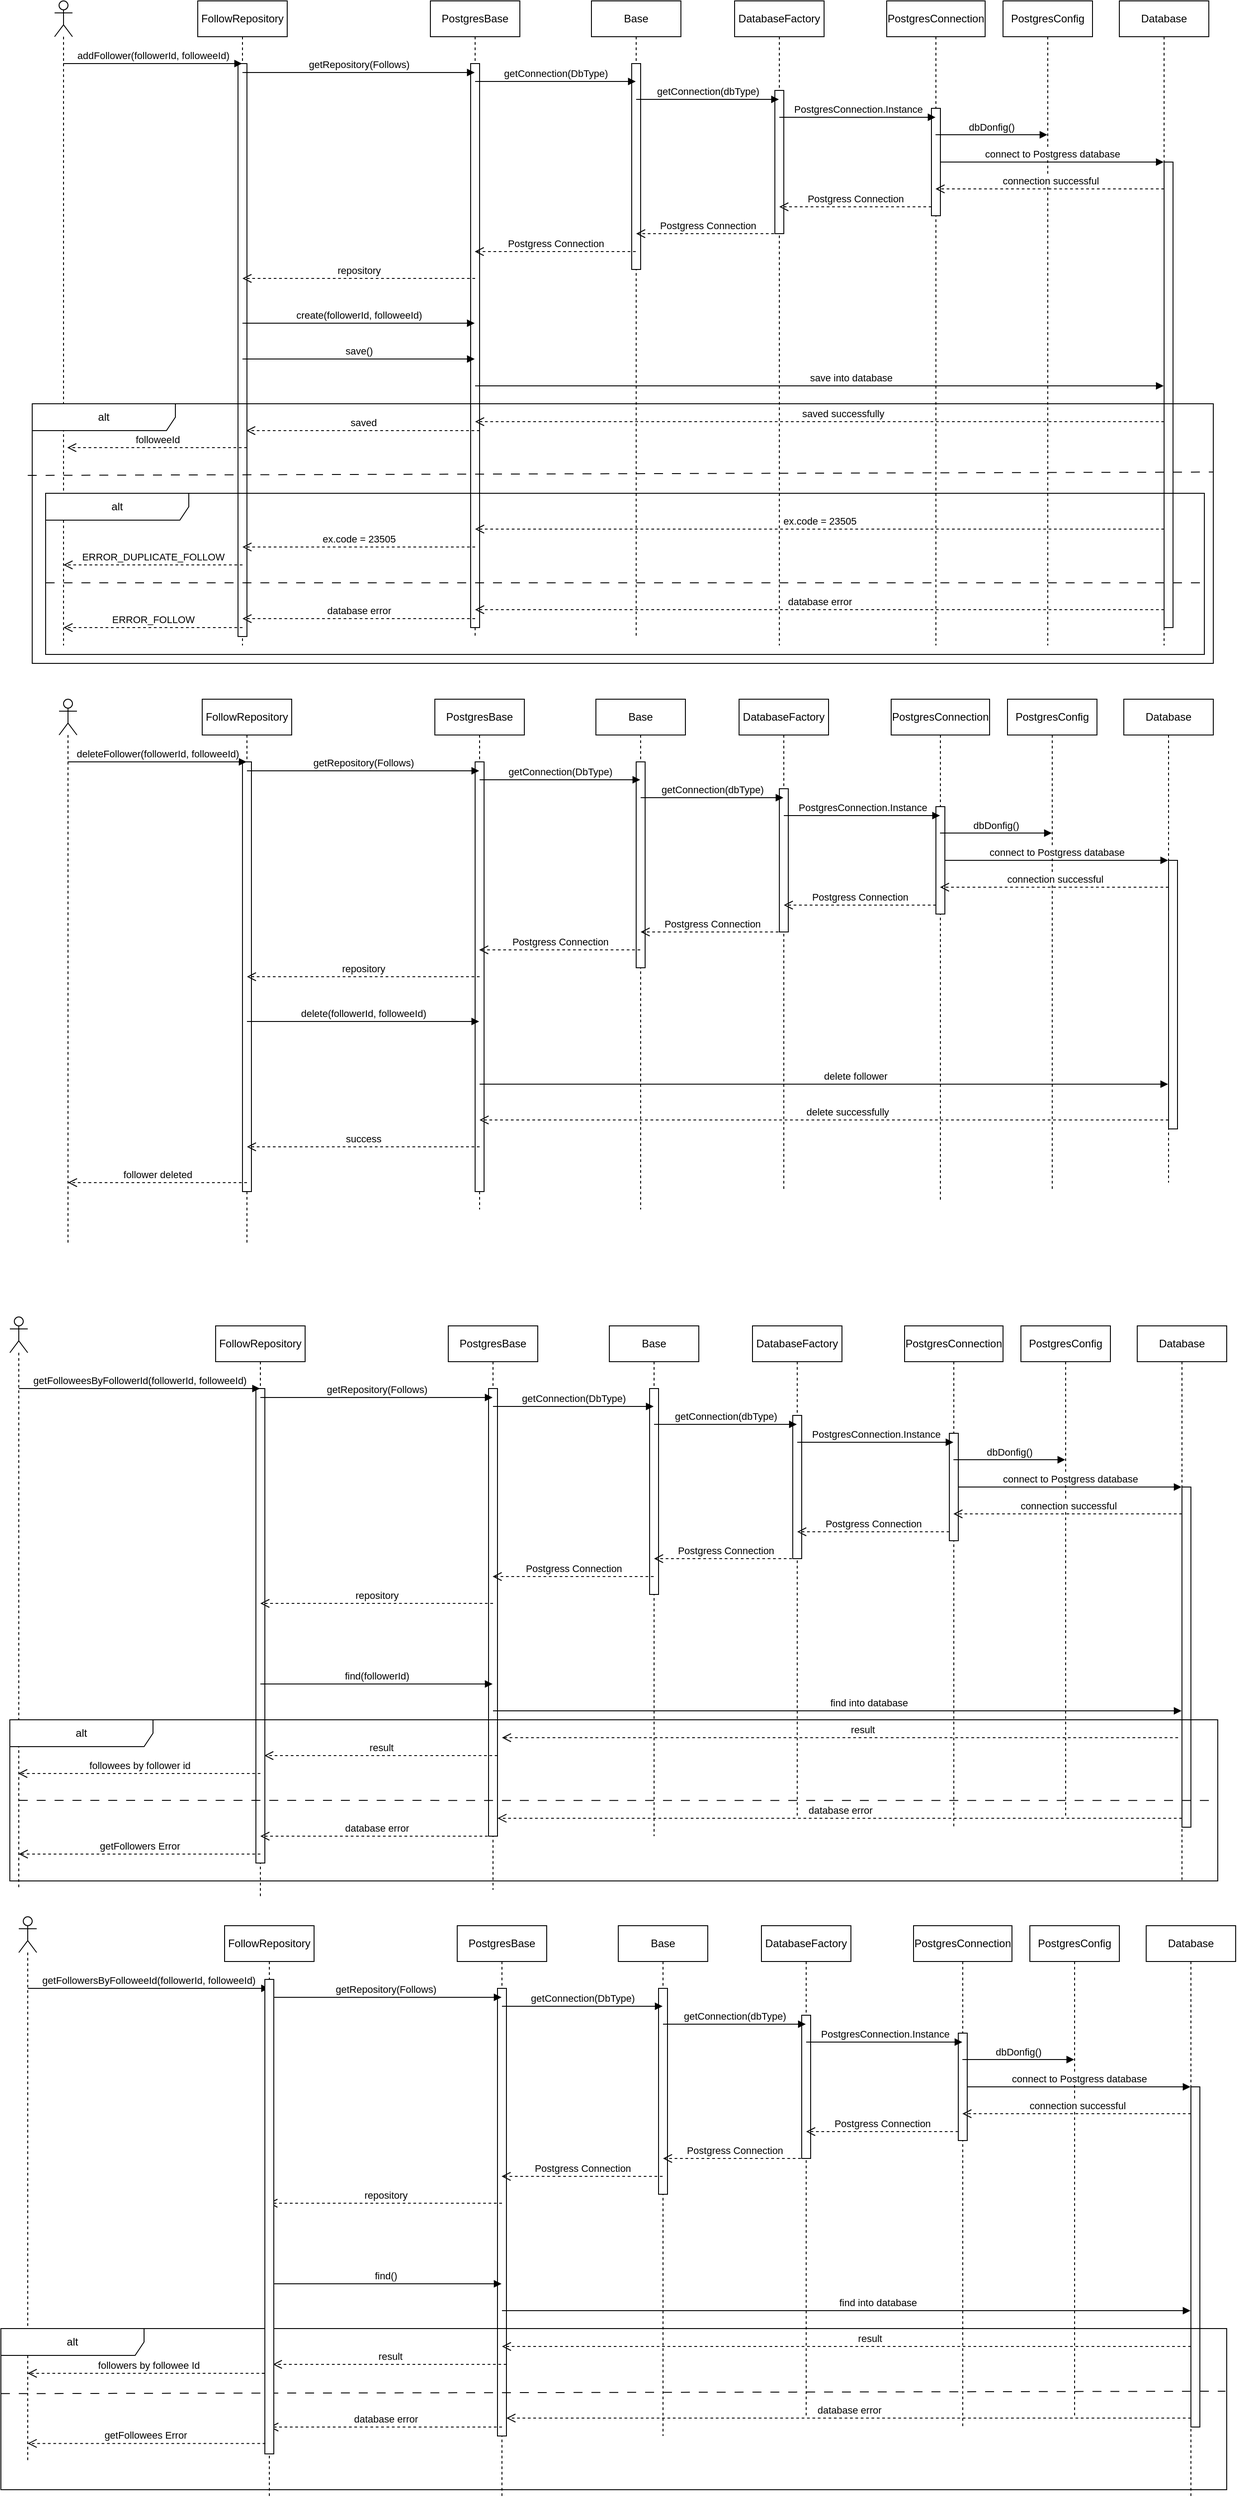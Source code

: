 <mxfile version="26.1.1">
  <diagram name="Page-1" id="2YBvvXClWsGukQMizWep">
    <mxGraphModel dx="1723" dy="708" grid="1" gridSize="10" guides="1" tooltips="1" connect="1" arrows="1" fold="1" page="1" pageScale="1" pageWidth="850" pageHeight="1100" math="0" shadow="0">
      <root>
        <mxCell id="0" />
        <mxCell id="1" parent="0" />
        <mxCell id="WATYZbPXumTt0jwoAOc6-1" value="" style="shape=umlLifeline;perimeter=lifelinePerimeter;whiteSpace=wrap;html=1;container=1;dropTarget=0;collapsible=0;recursiveResize=0;outlineConnect=0;portConstraint=eastwest;newEdgeStyle={&quot;curved&quot;:0,&quot;rounded&quot;:0};participant=umlActor;" parent="1" vertex="1">
          <mxGeometry x="60" y="50" width="20" height="720" as="geometry" />
        </mxCell>
        <mxCell id="WATYZbPXumTt0jwoAOc6-2" value="FollowRepository" style="shape=umlLifeline;perimeter=lifelinePerimeter;whiteSpace=wrap;html=1;container=1;dropTarget=0;collapsible=0;recursiveResize=0;outlineConnect=0;portConstraint=eastwest;newEdgeStyle={&quot;curved&quot;:0,&quot;rounded&quot;:0};" parent="1" vertex="1">
          <mxGeometry x="220" y="50" width="100" height="720" as="geometry" />
        </mxCell>
        <mxCell id="WATYZbPXumTt0jwoAOc6-32" value="" style="html=1;points=[[0,0,0,0,5],[0,1,0,0,-5],[1,0,0,0,5],[1,1,0,0,-5]];perimeter=orthogonalPerimeter;outlineConnect=0;targetShapes=umlLifeline;portConstraint=eastwest;newEdgeStyle={&quot;curved&quot;:0,&quot;rounded&quot;:0};" parent="WATYZbPXumTt0jwoAOc6-2" vertex="1">
          <mxGeometry x="45" y="70" width="10" height="640" as="geometry" />
        </mxCell>
        <mxCell id="WATYZbPXumTt0jwoAOc6-3" value="PostgresBase" style="shape=umlLifeline;perimeter=lifelinePerimeter;whiteSpace=wrap;html=1;container=1;dropTarget=0;collapsible=0;recursiveResize=0;outlineConnect=0;portConstraint=eastwest;newEdgeStyle={&quot;curved&quot;:0,&quot;rounded&quot;:0};" parent="1" vertex="1">
          <mxGeometry x="480" y="50" width="100" height="710" as="geometry" />
        </mxCell>
        <mxCell id="WATYZbPXumTt0jwoAOc6-33" value="" style="html=1;points=[[0,0,0,0,5],[0,1,0,0,-5],[1,0,0,0,5],[1,1,0,0,-5]];perimeter=orthogonalPerimeter;outlineConnect=0;targetShapes=umlLifeline;portConstraint=eastwest;newEdgeStyle={&quot;curved&quot;:0,&quot;rounded&quot;:0};" parent="WATYZbPXumTt0jwoAOc6-3" vertex="1">
          <mxGeometry x="45" y="70" width="10" height="630" as="geometry" />
        </mxCell>
        <mxCell id="WATYZbPXumTt0jwoAOc6-4" value="Base" style="shape=umlLifeline;perimeter=lifelinePerimeter;whiteSpace=wrap;html=1;container=1;dropTarget=0;collapsible=0;recursiveResize=0;outlineConnect=0;portConstraint=eastwest;newEdgeStyle={&quot;curved&quot;:0,&quot;rounded&quot;:0};" parent="1" vertex="1">
          <mxGeometry x="660" y="50" width="100" height="710" as="geometry" />
        </mxCell>
        <mxCell id="WATYZbPXumTt0jwoAOc6-34" value="" style="html=1;points=[[0,0,0,0,5],[0,1,0,0,-5],[1,0,0,0,5],[1,1,0,0,-5]];perimeter=orthogonalPerimeter;outlineConnect=0;targetShapes=umlLifeline;portConstraint=eastwest;newEdgeStyle={&quot;curved&quot;:0,&quot;rounded&quot;:0};" parent="WATYZbPXumTt0jwoAOc6-4" vertex="1">
          <mxGeometry x="45" y="70" width="10" height="230" as="geometry" />
        </mxCell>
        <mxCell id="WATYZbPXumTt0jwoAOc6-5" value="DatabaseFactory" style="shape=umlLifeline;perimeter=lifelinePerimeter;whiteSpace=wrap;html=1;container=1;dropTarget=0;collapsible=0;recursiveResize=0;outlineConnect=0;portConstraint=eastwest;newEdgeStyle={&quot;curved&quot;:0,&quot;rounded&quot;:0};" parent="1" vertex="1">
          <mxGeometry x="820" y="50" width="100" height="720" as="geometry" />
        </mxCell>
        <mxCell id="WATYZbPXumTt0jwoAOc6-35" value="" style="html=1;points=[[0,0,0,0,5],[0,1,0,0,-5],[1,0,0,0,5],[1,1,0,0,-5]];perimeter=orthogonalPerimeter;outlineConnect=0;targetShapes=umlLifeline;portConstraint=eastwest;newEdgeStyle={&quot;curved&quot;:0,&quot;rounded&quot;:0};" parent="WATYZbPXumTt0jwoAOc6-5" vertex="1">
          <mxGeometry x="45" y="100" width="10" height="160" as="geometry" />
        </mxCell>
        <mxCell id="WATYZbPXumTt0jwoAOc6-6" value="PostgresConfig" style="shape=umlLifeline;perimeter=lifelinePerimeter;whiteSpace=wrap;html=1;container=1;dropTarget=0;collapsible=0;recursiveResize=0;outlineConnect=0;portConstraint=eastwest;newEdgeStyle={&quot;curved&quot;:0,&quot;rounded&quot;:0};" parent="1" vertex="1">
          <mxGeometry x="1120" y="50" width="100" height="720" as="geometry" />
        </mxCell>
        <mxCell id="WATYZbPXumTt0jwoAOc6-7" value="Database" style="shape=umlLifeline;perimeter=lifelinePerimeter;whiteSpace=wrap;html=1;container=1;dropTarget=0;collapsible=0;recursiveResize=0;outlineConnect=0;portConstraint=eastwest;newEdgeStyle={&quot;curved&quot;:0,&quot;rounded&quot;:0};" parent="1" vertex="1">
          <mxGeometry x="1250" y="50" width="100" height="720" as="geometry" />
        </mxCell>
        <mxCell id="WATYZbPXumTt0jwoAOc6-39" value="" style="html=1;points=[[0,0,0,0,5],[0,1,0,0,-5],[1,0,0,0,5],[1,1,0,0,-5]];perimeter=orthogonalPerimeter;outlineConnect=0;targetShapes=umlLifeline;portConstraint=eastwest;newEdgeStyle={&quot;curved&quot;:0,&quot;rounded&quot;:0};" parent="WATYZbPXumTt0jwoAOc6-7" vertex="1">
          <mxGeometry x="50" y="180" width="10" height="520" as="geometry" />
        </mxCell>
        <mxCell id="WATYZbPXumTt0jwoAOc6-8" value="addFollower(followerId, followeeId)" style="html=1;verticalAlign=bottom;endArrow=block;curved=0;rounded=0;" parent="1" edge="1">
          <mxGeometry width="80" relative="1" as="geometry">
            <mxPoint x="69.667" y="120" as="sourcePoint" />
            <mxPoint x="269.5" y="120" as="targetPoint" />
          </mxGeometry>
        </mxCell>
        <mxCell id="WATYZbPXumTt0jwoAOc6-9" value="getRepository(Follows)" style="html=1;verticalAlign=bottom;endArrow=block;curved=0;rounded=0;" parent="1" edge="1">
          <mxGeometry width="80" relative="1" as="geometry">
            <mxPoint x="270" y="130" as="sourcePoint" />
            <mxPoint x="529.5" y="130" as="targetPoint" />
          </mxGeometry>
        </mxCell>
        <mxCell id="WATYZbPXumTt0jwoAOc6-10" value="getConnection(DbType)" style="html=1;verticalAlign=bottom;endArrow=block;curved=0;rounded=0;" parent="1" edge="1">
          <mxGeometry width="80" relative="1" as="geometry">
            <mxPoint x="530" y="140" as="sourcePoint" />
            <mxPoint x="709.5" y="140" as="targetPoint" />
          </mxGeometry>
        </mxCell>
        <mxCell id="WATYZbPXumTt0jwoAOc6-11" value="getConnection(dbType)" style="html=1;verticalAlign=bottom;endArrow=block;curved=0;rounded=0;" parent="1" edge="1">
          <mxGeometry width="80" relative="1" as="geometry">
            <mxPoint x="710" y="160" as="sourcePoint" />
            <mxPoint x="869.5" y="160" as="targetPoint" />
          </mxGeometry>
        </mxCell>
        <mxCell id="WATYZbPXumTt0jwoAOc6-12" value="PostgresConnection" style="shape=umlLifeline;perimeter=lifelinePerimeter;whiteSpace=wrap;html=1;container=1;dropTarget=0;collapsible=0;recursiveResize=0;outlineConnect=0;portConstraint=eastwest;newEdgeStyle={&quot;curved&quot;:0,&quot;rounded&quot;:0};" parent="1" vertex="1">
          <mxGeometry x="990" y="50" width="110" height="720" as="geometry" />
        </mxCell>
        <mxCell id="WATYZbPXumTt0jwoAOc6-36" value="" style="html=1;points=[[0,0,0,0,5],[0,1,0,0,-5],[1,0,0,0,5],[1,1,0,0,-5]];perimeter=orthogonalPerimeter;outlineConnect=0;targetShapes=umlLifeline;portConstraint=eastwest;newEdgeStyle={&quot;curved&quot;:0,&quot;rounded&quot;:0};" parent="WATYZbPXumTt0jwoAOc6-12" vertex="1">
          <mxGeometry x="50" y="120" width="10" height="120" as="geometry" />
        </mxCell>
        <mxCell id="WATYZbPXumTt0jwoAOc6-14" value="PostgresConnection.Instance" style="html=1;verticalAlign=bottom;endArrow=block;curved=0;rounded=0;" parent="1" target="WATYZbPXumTt0jwoAOc6-12" edge="1">
          <mxGeometry width="80" relative="1" as="geometry">
            <mxPoint x="870" y="180" as="sourcePoint" />
            <mxPoint x="950" y="180" as="targetPoint" />
          </mxGeometry>
        </mxCell>
        <mxCell id="WATYZbPXumTt0jwoAOc6-15" value="dbDonfig()" style="html=1;verticalAlign=bottom;endArrow=block;curved=0;rounded=0;" parent="1" edge="1">
          <mxGeometry width="80" relative="1" as="geometry">
            <mxPoint x="1044.591" y="199.55" as="sourcePoint" />
            <mxPoint x="1169.5" y="199.55" as="targetPoint" />
          </mxGeometry>
        </mxCell>
        <mxCell id="WATYZbPXumTt0jwoAOc6-16" value="connect to Postgress database" style="html=1;verticalAlign=bottom;endArrow=block;curved=0;rounded=0;" parent="1" target="WATYZbPXumTt0jwoAOc6-7" edge="1">
          <mxGeometry width="80" relative="1" as="geometry">
            <mxPoint x="1050" y="230" as="sourcePoint" />
            <mxPoint x="1130" y="230" as="targetPoint" />
          </mxGeometry>
        </mxCell>
        <mxCell id="WATYZbPXumTt0jwoAOc6-17" value="connection successful" style="html=1;verticalAlign=bottom;endArrow=open;dashed=1;endSize=8;curved=0;rounded=0;" parent="1" edge="1">
          <mxGeometry relative="1" as="geometry">
            <mxPoint x="1300" y="260" as="sourcePoint" />
            <mxPoint x="1044.591" y="260" as="targetPoint" />
          </mxGeometry>
        </mxCell>
        <mxCell id="WATYZbPXumTt0jwoAOc6-18" value="Postgress Connection" style="html=1;verticalAlign=bottom;endArrow=open;dashed=1;endSize=8;curved=0;rounded=0;" parent="1" target="WATYZbPXumTt0jwoAOc6-5" edge="1">
          <mxGeometry relative="1" as="geometry">
            <mxPoint x="1040" y="280" as="sourcePoint" />
            <mxPoint x="960" y="280" as="targetPoint" />
          </mxGeometry>
        </mxCell>
        <mxCell id="WATYZbPXumTt0jwoAOc6-19" value="Postgress Connection" style="html=1;verticalAlign=bottom;endArrow=open;dashed=1;endSize=8;curved=0;rounded=0;" parent="1" target="WATYZbPXumTt0jwoAOc6-4" edge="1">
          <mxGeometry relative="1" as="geometry">
            <mxPoint x="870" y="310" as="sourcePoint" />
            <mxPoint x="790" y="310" as="targetPoint" />
          </mxGeometry>
        </mxCell>
        <mxCell id="WATYZbPXumTt0jwoAOc6-21" value="Postgress Connection" style="html=1;verticalAlign=bottom;endArrow=open;dashed=1;endSize=8;curved=0;rounded=0;" parent="1" edge="1">
          <mxGeometry relative="1" as="geometry">
            <mxPoint x="709.5" y="330" as="sourcePoint" />
            <mxPoint x="529.591" y="330" as="targetPoint" />
          </mxGeometry>
        </mxCell>
        <mxCell id="WATYZbPXumTt0jwoAOc6-22" value="repository" style="html=1;verticalAlign=bottom;endArrow=open;dashed=1;endSize=8;curved=0;rounded=0;" parent="1" target="WATYZbPXumTt0jwoAOc6-2" edge="1">
          <mxGeometry relative="1" as="geometry">
            <mxPoint x="530" y="360" as="sourcePoint" />
            <mxPoint x="450" y="360" as="targetPoint" />
          </mxGeometry>
        </mxCell>
        <mxCell id="WATYZbPXumTt0jwoAOc6-25" value="create(followerId, followeeId)" style="html=1;verticalAlign=bottom;endArrow=block;curved=0;rounded=0;" parent="1" target="WATYZbPXumTt0jwoAOc6-3" edge="1">
          <mxGeometry width="80" relative="1" as="geometry">
            <mxPoint x="270" y="410" as="sourcePoint" />
            <mxPoint x="350" y="410" as="targetPoint" />
          </mxGeometry>
        </mxCell>
        <mxCell id="WATYZbPXumTt0jwoAOc6-26" value="save()" style="html=1;verticalAlign=bottom;endArrow=block;curved=0;rounded=0;" parent="1" target="WATYZbPXumTt0jwoAOc6-3" edge="1">
          <mxGeometry width="80" relative="1" as="geometry">
            <mxPoint x="270" y="450" as="sourcePoint" />
            <mxPoint x="350" y="450" as="targetPoint" />
          </mxGeometry>
        </mxCell>
        <mxCell id="WATYZbPXumTt0jwoAOc6-27" value="save into database" style="html=1;verticalAlign=bottom;endArrow=block;curved=0;rounded=0;" parent="1" target="WATYZbPXumTt0jwoAOc6-7" edge="1">
          <mxGeometry x="0.092" width="80" relative="1" as="geometry">
            <mxPoint x="530" y="480" as="sourcePoint" />
            <mxPoint x="610" y="480" as="targetPoint" />
            <mxPoint as="offset" />
          </mxGeometry>
        </mxCell>
        <mxCell id="WATYZbPXumTt0jwoAOc6-29" value="saved successfully" style="html=1;verticalAlign=bottom;endArrow=open;dashed=1;endSize=8;curved=0;rounded=0;" parent="1" target="WATYZbPXumTt0jwoAOc6-3" edge="1">
          <mxGeometry x="-0.066" relative="1" as="geometry">
            <mxPoint x="1300" y="520" as="sourcePoint" />
            <mxPoint x="1220" y="520" as="targetPoint" />
            <mxPoint as="offset" />
          </mxGeometry>
        </mxCell>
        <mxCell id="WATYZbPXumTt0jwoAOc6-72" value="" style="shape=umlLifeline;perimeter=lifelinePerimeter;whiteSpace=wrap;html=1;container=1;dropTarget=0;collapsible=0;recursiveResize=0;outlineConnect=0;portConstraint=eastwest;newEdgeStyle={&quot;curved&quot;:0,&quot;rounded&quot;:0};participant=umlActor;" parent="1" vertex="1">
          <mxGeometry x="65" y="830" width="20" height="610" as="geometry" />
        </mxCell>
        <mxCell id="WATYZbPXumTt0jwoAOc6-73" value="FollowRepository" style="shape=umlLifeline;perimeter=lifelinePerimeter;whiteSpace=wrap;html=1;container=1;dropTarget=0;collapsible=0;recursiveResize=0;outlineConnect=0;portConstraint=eastwest;newEdgeStyle={&quot;curved&quot;:0,&quot;rounded&quot;:0};" parent="1" vertex="1">
          <mxGeometry x="225" y="830" width="100" height="610" as="geometry" />
        </mxCell>
        <mxCell id="WATYZbPXumTt0jwoAOc6-74" value="" style="html=1;points=[[0,0,0,0,5],[0,1,0,0,-5],[1,0,0,0,5],[1,1,0,0,-5]];perimeter=orthogonalPerimeter;outlineConnect=0;targetShapes=umlLifeline;portConstraint=eastwest;newEdgeStyle={&quot;curved&quot;:0,&quot;rounded&quot;:0};" parent="WATYZbPXumTt0jwoAOc6-73" vertex="1">
          <mxGeometry x="45" y="70" width="10" height="480" as="geometry" />
        </mxCell>
        <mxCell id="WATYZbPXumTt0jwoAOc6-75" value="PostgresBase" style="shape=umlLifeline;perimeter=lifelinePerimeter;whiteSpace=wrap;html=1;container=1;dropTarget=0;collapsible=0;recursiveResize=0;outlineConnect=0;portConstraint=eastwest;newEdgeStyle={&quot;curved&quot;:0,&quot;rounded&quot;:0};" parent="1" vertex="1">
          <mxGeometry x="485" y="830" width="100" height="570" as="geometry" />
        </mxCell>
        <mxCell id="WATYZbPXumTt0jwoAOc6-76" value="" style="html=1;points=[[0,0,0,0,5],[0,1,0,0,-5],[1,0,0,0,5],[1,1,0,0,-5]];perimeter=orthogonalPerimeter;outlineConnect=0;targetShapes=umlLifeline;portConstraint=eastwest;newEdgeStyle={&quot;curved&quot;:0,&quot;rounded&quot;:0};" parent="WATYZbPXumTt0jwoAOc6-75" vertex="1">
          <mxGeometry x="45" y="70" width="10" height="480" as="geometry" />
        </mxCell>
        <mxCell id="WATYZbPXumTt0jwoAOc6-77" value="Base" style="shape=umlLifeline;perimeter=lifelinePerimeter;whiteSpace=wrap;html=1;container=1;dropTarget=0;collapsible=0;recursiveResize=0;outlineConnect=0;portConstraint=eastwest;newEdgeStyle={&quot;curved&quot;:0,&quot;rounded&quot;:0};" parent="1" vertex="1">
          <mxGeometry x="665" y="830" width="100" height="570" as="geometry" />
        </mxCell>
        <mxCell id="WATYZbPXumTt0jwoAOc6-78" value="" style="html=1;points=[[0,0,0,0,5],[0,1,0,0,-5],[1,0,0,0,5],[1,1,0,0,-5]];perimeter=orthogonalPerimeter;outlineConnect=0;targetShapes=umlLifeline;portConstraint=eastwest;newEdgeStyle={&quot;curved&quot;:0,&quot;rounded&quot;:0};" parent="WATYZbPXumTt0jwoAOc6-77" vertex="1">
          <mxGeometry x="45" y="70" width="10" height="230" as="geometry" />
        </mxCell>
        <mxCell id="WATYZbPXumTt0jwoAOc6-79" value="DatabaseFactory" style="shape=umlLifeline;perimeter=lifelinePerimeter;whiteSpace=wrap;html=1;container=1;dropTarget=0;collapsible=0;recursiveResize=0;outlineConnect=0;portConstraint=eastwest;newEdgeStyle={&quot;curved&quot;:0,&quot;rounded&quot;:0};" parent="1" vertex="1">
          <mxGeometry x="825" y="830" width="100" height="550" as="geometry" />
        </mxCell>
        <mxCell id="WATYZbPXumTt0jwoAOc6-80" value="" style="html=1;points=[[0,0,0,0,5],[0,1,0,0,-5],[1,0,0,0,5],[1,1,0,0,-5]];perimeter=orthogonalPerimeter;outlineConnect=0;targetShapes=umlLifeline;portConstraint=eastwest;newEdgeStyle={&quot;curved&quot;:0,&quot;rounded&quot;:0};" parent="WATYZbPXumTt0jwoAOc6-79" vertex="1">
          <mxGeometry x="45" y="100" width="10" height="160" as="geometry" />
        </mxCell>
        <mxCell id="WATYZbPXumTt0jwoAOc6-81" value="PostgresConfig" style="shape=umlLifeline;perimeter=lifelinePerimeter;whiteSpace=wrap;html=1;container=1;dropTarget=0;collapsible=0;recursiveResize=0;outlineConnect=0;portConstraint=eastwest;newEdgeStyle={&quot;curved&quot;:0,&quot;rounded&quot;:0};" parent="1" vertex="1">
          <mxGeometry x="1125" y="830" width="100" height="550" as="geometry" />
        </mxCell>
        <mxCell id="WATYZbPXumTt0jwoAOc6-82" value="Database" style="shape=umlLifeline;perimeter=lifelinePerimeter;whiteSpace=wrap;html=1;container=1;dropTarget=0;collapsible=0;recursiveResize=0;outlineConnect=0;portConstraint=eastwest;newEdgeStyle={&quot;curved&quot;:0,&quot;rounded&quot;:0};" parent="1" vertex="1">
          <mxGeometry x="1255" y="830" width="100" height="540" as="geometry" />
        </mxCell>
        <mxCell id="WATYZbPXumTt0jwoAOc6-83" value="" style="html=1;points=[[0,0,0,0,5],[0,1,0,0,-5],[1,0,0,0,5],[1,1,0,0,-5]];perimeter=orthogonalPerimeter;outlineConnect=0;targetShapes=umlLifeline;portConstraint=eastwest;newEdgeStyle={&quot;curved&quot;:0,&quot;rounded&quot;:0};" parent="WATYZbPXumTt0jwoAOc6-82" vertex="1">
          <mxGeometry x="50" y="180" width="10" height="300" as="geometry" />
        </mxCell>
        <mxCell id="WATYZbPXumTt0jwoAOc6-84" value="deleteFollower(followerId, followeeId)" style="html=1;verticalAlign=bottom;endArrow=block;curved=0;rounded=0;" parent="1" edge="1">
          <mxGeometry width="80" relative="1" as="geometry">
            <mxPoint x="74.667" y="900" as="sourcePoint" />
            <mxPoint x="274.5" y="900" as="targetPoint" />
          </mxGeometry>
        </mxCell>
        <mxCell id="WATYZbPXumTt0jwoAOc6-85" value="getRepository(Follows)" style="html=1;verticalAlign=bottom;endArrow=block;curved=0;rounded=0;" parent="1" edge="1">
          <mxGeometry width="80" relative="1" as="geometry">
            <mxPoint x="275" y="910" as="sourcePoint" />
            <mxPoint x="534.5" y="910" as="targetPoint" />
          </mxGeometry>
        </mxCell>
        <mxCell id="WATYZbPXumTt0jwoAOc6-86" value="getConnection(DbType)" style="html=1;verticalAlign=bottom;endArrow=block;curved=0;rounded=0;" parent="1" edge="1">
          <mxGeometry width="80" relative="1" as="geometry">
            <mxPoint x="535" y="920" as="sourcePoint" />
            <mxPoint x="714.5" y="920" as="targetPoint" />
          </mxGeometry>
        </mxCell>
        <mxCell id="WATYZbPXumTt0jwoAOc6-87" value="getConnection(dbType)" style="html=1;verticalAlign=bottom;endArrow=block;curved=0;rounded=0;" parent="1" edge="1">
          <mxGeometry width="80" relative="1" as="geometry">
            <mxPoint x="715" y="940" as="sourcePoint" />
            <mxPoint x="874.5" y="940" as="targetPoint" />
          </mxGeometry>
        </mxCell>
        <mxCell id="WATYZbPXumTt0jwoAOc6-88" value="PostgresConnection" style="shape=umlLifeline;perimeter=lifelinePerimeter;whiteSpace=wrap;html=1;container=1;dropTarget=0;collapsible=0;recursiveResize=0;outlineConnect=0;portConstraint=eastwest;newEdgeStyle={&quot;curved&quot;:0,&quot;rounded&quot;:0};" parent="1" vertex="1">
          <mxGeometry x="995" y="830" width="110" height="560" as="geometry" />
        </mxCell>
        <mxCell id="WATYZbPXumTt0jwoAOc6-89" value="" style="html=1;points=[[0,0,0,0,5],[0,1,0,0,-5],[1,0,0,0,5],[1,1,0,0,-5]];perimeter=orthogonalPerimeter;outlineConnect=0;targetShapes=umlLifeline;portConstraint=eastwest;newEdgeStyle={&quot;curved&quot;:0,&quot;rounded&quot;:0};" parent="WATYZbPXumTt0jwoAOc6-88" vertex="1">
          <mxGeometry x="50" y="120" width="10" height="120" as="geometry" />
        </mxCell>
        <mxCell id="WATYZbPXumTt0jwoAOc6-90" value="PostgresConnection.Instance" style="html=1;verticalAlign=bottom;endArrow=block;curved=0;rounded=0;" parent="1" target="WATYZbPXumTt0jwoAOc6-88" edge="1">
          <mxGeometry width="80" relative="1" as="geometry">
            <mxPoint x="875" y="960" as="sourcePoint" />
            <mxPoint x="955" y="960" as="targetPoint" />
          </mxGeometry>
        </mxCell>
        <mxCell id="WATYZbPXumTt0jwoAOc6-91" value="dbDonfig()" style="html=1;verticalAlign=bottom;endArrow=block;curved=0;rounded=0;" parent="1" edge="1">
          <mxGeometry width="80" relative="1" as="geometry">
            <mxPoint x="1049.591" y="979.55" as="sourcePoint" />
            <mxPoint x="1174.5" y="979.55" as="targetPoint" />
          </mxGeometry>
        </mxCell>
        <mxCell id="WATYZbPXumTt0jwoAOc6-92" value="connect to Postgress database" style="html=1;verticalAlign=bottom;endArrow=block;curved=0;rounded=0;" parent="1" target="WATYZbPXumTt0jwoAOc6-82" edge="1">
          <mxGeometry width="80" relative="1" as="geometry">
            <mxPoint x="1055" y="1010" as="sourcePoint" />
            <mxPoint x="1135" y="1010" as="targetPoint" />
          </mxGeometry>
        </mxCell>
        <mxCell id="WATYZbPXumTt0jwoAOc6-93" value="connection successful" style="html=1;verticalAlign=bottom;endArrow=open;dashed=1;endSize=8;curved=0;rounded=0;" parent="1" edge="1">
          <mxGeometry relative="1" as="geometry">
            <mxPoint x="1305" y="1040" as="sourcePoint" />
            <mxPoint x="1049.591" y="1040" as="targetPoint" />
          </mxGeometry>
        </mxCell>
        <mxCell id="WATYZbPXumTt0jwoAOc6-94" value="Postgress Connection" style="html=1;verticalAlign=bottom;endArrow=open;dashed=1;endSize=8;curved=0;rounded=0;" parent="1" target="WATYZbPXumTt0jwoAOc6-79" edge="1">
          <mxGeometry relative="1" as="geometry">
            <mxPoint x="1045" y="1060" as="sourcePoint" />
            <mxPoint x="965" y="1060" as="targetPoint" />
          </mxGeometry>
        </mxCell>
        <mxCell id="WATYZbPXumTt0jwoAOc6-95" value="Postgress Connection" style="html=1;verticalAlign=bottom;endArrow=open;dashed=1;endSize=8;curved=0;rounded=0;" parent="1" target="WATYZbPXumTt0jwoAOc6-77" edge="1">
          <mxGeometry relative="1" as="geometry">
            <mxPoint x="875" y="1090" as="sourcePoint" />
            <mxPoint x="795" y="1090" as="targetPoint" />
          </mxGeometry>
        </mxCell>
        <mxCell id="WATYZbPXumTt0jwoAOc6-96" value="Postgress Connection" style="html=1;verticalAlign=bottom;endArrow=open;dashed=1;endSize=8;curved=0;rounded=0;" parent="1" edge="1">
          <mxGeometry relative="1" as="geometry">
            <mxPoint x="714.5" y="1110" as="sourcePoint" />
            <mxPoint x="534.591" y="1110" as="targetPoint" />
          </mxGeometry>
        </mxCell>
        <mxCell id="WATYZbPXumTt0jwoAOc6-97" value="repository" style="html=1;verticalAlign=bottom;endArrow=open;dashed=1;endSize=8;curved=0;rounded=0;" parent="1" target="WATYZbPXumTt0jwoAOc6-73" edge="1">
          <mxGeometry relative="1" as="geometry">
            <mxPoint x="535" y="1140" as="sourcePoint" />
            <mxPoint x="455" y="1140" as="targetPoint" />
          </mxGeometry>
        </mxCell>
        <mxCell id="WATYZbPXumTt0jwoAOc6-98" value="delete(followerId, followeeId)" style="html=1;verticalAlign=bottom;endArrow=block;curved=0;rounded=0;" parent="1" target="WATYZbPXumTt0jwoAOc6-75" edge="1">
          <mxGeometry width="80" relative="1" as="geometry">
            <mxPoint x="275" y="1190" as="sourcePoint" />
            <mxPoint x="355" y="1190" as="targetPoint" />
          </mxGeometry>
        </mxCell>
        <mxCell id="WATYZbPXumTt0jwoAOc6-100" value="delete follower" style="html=1;verticalAlign=bottom;endArrow=block;curved=0;rounded=0;" parent="1" target="WATYZbPXumTt0jwoAOc6-82" edge="1">
          <mxGeometry x="0.092" width="80" relative="1" as="geometry">
            <mxPoint x="535" y="1260" as="sourcePoint" />
            <mxPoint x="615" y="1260" as="targetPoint" />
            <mxPoint as="offset" />
          </mxGeometry>
        </mxCell>
        <mxCell id="WATYZbPXumTt0jwoAOc6-101" value="delete successfully" style="html=1;verticalAlign=bottom;endArrow=open;dashed=1;endSize=8;curved=0;rounded=0;" parent="1" target="WATYZbPXumTt0jwoAOc6-75" edge="1">
          <mxGeometry x="-0.066" relative="1" as="geometry">
            <mxPoint x="1305" y="1300" as="sourcePoint" />
            <mxPoint x="1225" y="1300" as="targetPoint" />
            <mxPoint as="offset" />
          </mxGeometry>
        </mxCell>
        <mxCell id="WATYZbPXumTt0jwoAOc6-102" value="success" style="html=1;verticalAlign=bottom;endArrow=open;dashed=1;endSize=8;curved=0;rounded=0;" parent="1" target="WATYZbPXumTt0jwoAOc6-73" edge="1">
          <mxGeometry relative="1" as="geometry">
            <mxPoint x="535" y="1330" as="sourcePoint" />
            <mxPoint x="455" y="1330" as="targetPoint" />
          </mxGeometry>
        </mxCell>
        <mxCell id="WATYZbPXumTt0jwoAOc6-103" value="follower deleted" style="html=1;verticalAlign=bottom;endArrow=open;dashed=1;endSize=8;curved=0;rounded=0;" parent="1" target="WATYZbPXumTt0jwoAOc6-72" edge="1">
          <mxGeometry relative="1" as="geometry">
            <mxPoint x="275" y="1370" as="sourcePoint" />
            <mxPoint x="195" y="1370" as="targetPoint" />
          </mxGeometry>
        </mxCell>
        <mxCell id="WATYZbPXumTt0jwoAOc6-105" value="" style="shape=umlLifeline;perimeter=lifelinePerimeter;whiteSpace=wrap;html=1;container=1;dropTarget=0;collapsible=0;recursiveResize=0;outlineConnect=0;portConstraint=eastwest;newEdgeStyle={&quot;curved&quot;:0,&quot;rounded&quot;:0};participant=umlActor;" parent="1" vertex="1">
          <mxGeometry x="10" y="1520" width="20" height="640" as="geometry" />
        </mxCell>
        <mxCell id="WATYZbPXumTt0jwoAOc6-106" value="FollowRepository" style="shape=umlLifeline;perimeter=lifelinePerimeter;whiteSpace=wrap;html=1;container=1;dropTarget=0;collapsible=0;recursiveResize=0;outlineConnect=0;portConstraint=eastwest;newEdgeStyle={&quot;curved&quot;:0,&quot;rounded&quot;:0};" parent="1" vertex="1">
          <mxGeometry x="240" y="1530" width="100" height="640" as="geometry" />
        </mxCell>
        <mxCell id="WATYZbPXumTt0jwoAOc6-107" value="" style="html=1;points=[[0,0,0,0,5],[0,1,0,0,-5],[1,0,0,0,5],[1,1,0,0,-5]];perimeter=orthogonalPerimeter;outlineConnect=0;targetShapes=umlLifeline;portConstraint=eastwest;newEdgeStyle={&quot;curved&quot;:0,&quot;rounded&quot;:0};" parent="WATYZbPXumTt0jwoAOc6-106" vertex="1">
          <mxGeometry x="45" y="70" width="10" height="530" as="geometry" />
        </mxCell>
        <mxCell id="WATYZbPXumTt0jwoAOc6-108" value="PostgresBase" style="shape=umlLifeline;perimeter=lifelinePerimeter;whiteSpace=wrap;html=1;container=1;dropTarget=0;collapsible=0;recursiveResize=0;outlineConnect=0;portConstraint=eastwest;newEdgeStyle={&quot;curved&quot;:0,&quot;rounded&quot;:0};" parent="1" vertex="1">
          <mxGeometry x="500" y="1530" width="100" height="630" as="geometry" />
        </mxCell>
        <mxCell id="WATYZbPXumTt0jwoAOc6-109" value="" style="html=1;points=[[0,0,0,0,5],[0,1,0,0,-5],[1,0,0,0,5],[1,1,0,0,-5]];perimeter=orthogonalPerimeter;outlineConnect=0;targetShapes=umlLifeline;portConstraint=eastwest;newEdgeStyle={&quot;curved&quot;:0,&quot;rounded&quot;:0};" parent="WATYZbPXumTt0jwoAOc6-108" vertex="1">
          <mxGeometry x="45" y="70" width="10" height="500" as="geometry" />
        </mxCell>
        <mxCell id="WATYZbPXumTt0jwoAOc6-110" value="Base" style="shape=umlLifeline;perimeter=lifelinePerimeter;whiteSpace=wrap;html=1;container=1;dropTarget=0;collapsible=0;recursiveResize=0;outlineConnect=0;portConstraint=eastwest;newEdgeStyle={&quot;curved&quot;:0,&quot;rounded&quot;:0};" parent="1" vertex="1">
          <mxGeometry x="680" y="1530" width="100" height="570" as="geometry" />
        </mxCell>
        <mxCell id="WATYZbPXumTt0jwoAOc6-111" value="" style="html=1;points=[[0,0,0,0,5],[0,1,0,0,-5],[1,0,0,0,5],[1,1,0,0,-5]];perimeter=orthogonalPerimeter;outlineConnect=0;targetShapes=umlLifeline;portConstraint=eastwest;newEdgeStyle={&quot;curved&quot;:0,&quot;rounded&quot;:0};" parent="WATYZbPXumTt0jwoAOc6-110" vertex="1">
          <mxGeometry x="45" y="70" width="10" height="230" as="geometry" />
        </mxCell>
        <mxCell id="WATYZbPXumTt0jwoAOc6-112" value="DatabaseFactory" style="shape=umlLifeline;perimeter=lifelinePerimeter;whiteSpace=wrap;html=1;container=1;dropTarget=0;collapsible=0;recursiveResize=0;outlineConnect=0;portConstraint=eastwest;newEdgeStyle={&quot;curved&quot;:0,&quot;rounded&quot;:0};" parent="1" vertex="1">
          <mxGeometry x="840" y="1530" width="100" height="550" as="geometry" />
        </mxCell>
        <mxCell id="WATYZbPXumTt0jwoAOc6-113" value="" style="html=1;points=[[0,0,0,0,5],[0,1,0,0,-5],[1,0,0,0,5],[1,1,0,0,-5]];perimeter=orthogonalPerimeter;outlineConnect=0;targetShapes=umlLifeline;portConstraint=eastwest;newEdgeStyle={&quot;curved&quot;:0,&quot;rounded&quot;:0};" parent="WATYZbPXumTt0jwoAOc6-112" vertex="1">
          <mxGeometry x="45" y="100" width="10" height="160" as="geometry" />
        </mxCell>
        <mxCell id="WATYZbPXumTt0jwoAOc6-114" value="PostgresConfig" style="shape=umlLifeline;perimeter=lifelinePerimeter;whiteSpace=wrap;html=1;container=1;dropTarget=0;collapsible=0;recursiveResize=0;outlineConnect=0;portConstraint=eastwest;newEdgeStyle={&quot;curved&quot;:0,&quot;rounded&quot;:0};" parent="1" vertex="1">
          <mxGeometry x="1140" y="1530" width="100" height="550" as="geometry" />
        </mxCell>
        <mxCell id="WATYZbPXumTt0jwoAOc6-115" value="Database" style="shape=umlLifeline;perimeter=lifelinePerimeter;whiteSpace=wrap;html=1;container=1;dropTarget=0;collapsible=0;recursiveResize=0;outlineConnect=0;portConstraint=eastwest;newEdgeStyle={&quot;curved&quot;:0,&quot;rounded&quot;:0};" parent="1" vertex="1">
          <mxGeometry x="1270" y="1530" width="100" height="620" as="geometry" />
        </mxCell>
        <mxCell id="WATYZbPXumTt0jwoAOc6-116" value="" style="html=1;points=[[0,0,0,0,5],[0,1,0,0,-5],[1,0,0,0,5],[1,1,0,0,-5]];perimeter=orthogonalPerimeter;outlineConnect=0;targetShapes=umlLifeline;portConstraint=eastwest;newEdgeStyle={&quot;curved&quot;:0,&quot;rounded&quot;:0};" parent="WATYZbPXumTt0jwoAOc6-115" vertex="1">
          <mxGeometry x="50" y="180" width="10" height="380" as="geometry" />
        </mxCell>
        <mxCell id="WATYZbPXumTt0jwoAOc6-117" value="getFolloweesByFollowerId(followerId, followeeId)" style="html=1;verticalAlign=bottom;endArrow=block;curved=0;rounded=0;" parent="1" edge="1" source="WATYZbPXumTt0jwoAOc6-105">
          <mxGeometry width="80" relative="1" as="geometry">
            <mxPoint x="89.667" y="1600" as="sourcePoint" />
            <mxPoint x="289.5" y="1600" as="targetPoint" />
          </mxGeometry>
        </mxCell>
        <mxCell id="WATYZbPXumTt0jwoAOc6-118" value="getRepository(Follows)" style="html=1;verticalAlign=bottom;endArrow=block;curved=0;rounded=0;" parent="1" edge="1">
          <mxGeometry width="80" relative="1" as="geometry">
            <mxPoint x="290" y="1610" as="sourcePoint" />
            <mxPoint x="549.5" y="1610" as="targetPoint" />
          </mxGeometry>
        </mxCell>
        <mxCell id="WATYZbPXumTt0jwoAOc6-119" value="getConnection(DbType)" style="html=1;verticalAlign=bottom;endArrow=block;curved=0;rounded=0;" parent="1" edge="1">
          <mxGeometry width="80" relative="1" as="geometry">
            <mxPoint x="550" y="1620" as="sourcePoint" />
            <mxPoint x="729.5" y="1620" as="targetPoint" />
          </mxGeometry>
        </mxCell>
        <mxCell id="WATYZbPXumTt0jwoAOc6-120" value="getConnection(dbType)" style="html=1;verticalAlign=bottom;endArrow=block;curved=0;rounded=0;" parent="1" edge="1">
          <mxGeometry width="80" relative="1" as="geometry">
            <mxPoint x="730" y="1640" as="sourcePoint" />
            <mxPoint x="889.5" y="1640" as="targetPoint" />
          </mxGeometry>
        </mxCell>
        <mxCell id="WATYZbPXumTt0jwoAOc6-121" value="PostgresConnection" style="shape=umlLifeline;perimeter=lifelinePerimeter;whiteSpace=wrap;html=1;container=1;dropTarget=0;collapsible=0;recursiveResize=0;outlineConnect=0;portConstraint=eastwest;newEdgeStyle={&quot;curved&quot;:0,&quot;rounded&quot;:0};" parent="1" vertex="1">
          <mxGeometry x="1010" y="1530" width="110" height="560" as="geometry" />
        </mxCell>
        <mxCell id="WATYZbPXumTt0jwoAOc6-122" value="" style="html=1;points=[[0,0,0,0,5],[0,1,0,0,-5],[1,0,0,0,5],[1,1,0,0,-5]];perimeter=orthogonalPerimeter;outlineConnect=0;targetShapes=umlLifeline;portConstraint=eastwest;newEdgeStyle={&quot;curved&quot;:0,&quot;rounded&quot;:0};" parent="WATYZbPXumTt0jwoAOc6-121" vertex="1">
          <mxGeometry x="50" y="120" width="10" height="120" as="geometry" />
        </mxCell>
        <mxCell id="WATYZbPXumTt0jwoAOc6-123" value="PostgresConnection.Instance" style="html=1;verticalAlign=bottom;endArrow=block;curved=0;rounded=0;" parent="1" target="WATYZbPXumTt0jwoAOc6-121" edge="1">
          <mxGeometry width="80" relative="1" as="geometry">
            <mxPoint x="890" y="1660" as="sourcePoint" />
            <mxPoint x="970" y="1660" as="targetPoint" />
          </mxGeometry>
        </mxCell>
        <mxCell id="WATYZbPXumTt0jwoAOc6-124" value="dbDonfig()" style="html=1;verticalAlign=bottom;endArrow=block;curved=0;rounded=0;" parent="1" edge="1">
          <mxGeometry width="80" relative="1" as="geometry">
            <mxPoint x="1064.591" y="1679.55" as="sourcePoint" />
            <mxPoint x="1189.5" y="1679.55" as="targetPoint" />
          </mxGeometry>
        </mxCell>
        <mxCell id="WATYZbPXumTt0jwoAOc6-125" value="connect to Postgress database" style="html=1;verticalAlign=bottom;endArrow=block;curved=0;rounded=0;" parent="1" target="WATYZbPXumTt0jwoAOc6-115" edge="1">
          <mxGeometry width="80" relative="1" as="geometry">
            <mxPoint x="1070" y="1710" as="sourcePoint" />
            <mxPoint x="1150" y="1710" as="targetPoint" />
          </mxGeometry>
        </mxCell>
        <mxCell id="WATYZbPXumTt0jwoAOc6-126" value="connection successful" style="html=1;verticalAlign=bottom;endArrow=open;dashed=1;endSize=8;curved=0;rounded=0;" parent="1" edge="1">
          <mxGeometry relative="1" as="geometry">
            <mxPoint x="1320" y="1740" as="sourcePoint" />
            <mxPoint x="1064.591" y="1740" as="targetPoint" />
          </mxGeometry>
        </mxCell>
        <mxCell id="WATYZbPXumTt0jwoAOc6-127" value="Postgress Connection" style="html=1;verticalAlign=bottom;endArrow=open;dashed=1;endSize=8;curved=0;rounded=0;" parent="1" target="WATYZbPXumTt0jwoAOc6-112" edge="1">
          <mxGeometry relative="1" as="geometry">
            <mxPoint x="1060" y="1760" as="sourcePoint" />
            <mxPoint x="980" y="1760" as="targetPoint" />
          </mxGeometry>
        </mxCell>
        <mxCell id="WATYZbPXumTt0jwoAOc6-128" value="Postgress Connection" style="html=1;verticalAlign=bottom;endArrow=open;dashed=1;endSize=8;curved=0;rounded=0;" parent="1" target="WATYZbPXumTt0jwoAOc6-110" edge="1">
          <mxGeometry relative="1" as="geometry">
            <mxPoint x="890" y="1790" as="sourcePoint" />
            <mxPoint x="810" y="1790" as="targetPoint" />
          </mxGeometry>
        </mxCell>
        <mxCell id="WATYZbPXumTt0jwoAOc6-129" value="Postgress Connection" style="html=1;verticalAlign=bottom;endArrow=open;dashed=1;endSize=8;curved=0;rounded=0;" parent="1" edge="1">
          <mxGeometry relative="1" as="geometry">
            <mxPoint x="729.5" y="1810" as="sourcePoint" />
            <mxPoint x="549.591" y="1810" as="targetPoint" />
          </mxGeometry>
        </mxCell>
        <mxCell id="WATYZbPXumTt0jwoAOc6-130" value="repository" style="html=1;verticalAlign=bottom;endArrow=open;dashed=1;endSize=8;curved=0;rounded=0;" parent="1" target="WATYZbPXumTt0jwoAOc6-106" edge="1">
          <mxGeometry relative="1" as="geometry">
            <mxPoint x="550" y="1840" as="sourcePoint" />
            <mxPoint x="470" y="1840" as="targetPoint" />
          </mxGeometry>
        </mxCell>
        <mxCell id="WATYZbPXumTt0jwoAOc6-132" value="find(followerId)" style="html=1;verticalAlign=bottom;endArrow=block;curved=0;rounded=0;" parent="1" target="WATYZbPXumTt0jwoAOc6-108" edge="1">
          <mxGeometry width="80" relative="1" as="geometry">
            <mxPoint x="290" y="1930" as="sourcePoint" />
            <mxPoint x="370" y="1930" as="targetPoint" />
          </mxGeometry>
        </mxCell>
        <mxCell id="WATYZbPXumTt0jwoAOc6-133" value="find into database" style="html=1;verticalAlign=bottom;endArrow=block;curved=0;rounded=0;" parent="1" target="WATYZbPXumTt0jwoAOc6-115" edge="1">
          <mxGeometry x="0.092" width="80" relative="1" as="geometry">
            <mxPoint x="550" y="1960" as="sourcePoint" />
            <mxPoint x="630" y="1960" as="targetPoint" />
            <mxPoint as="offset" />
          </mxGeometry>
        </mxCell>
        <mxCell id="N_akVuvBrmB0-ZIALPNC-1" value="" style="shape=umlLifeline;perimeter=lifelinePerimeter;whiteSpace=wrap;html=1;container=1;dropTarget=0;collapsible=0;recursiveResize=0;outlineConnect=0;portConstraint=eastwest;newEdgeStyle={&quot;curved&quot;:0,&quot;rounded&quot;:0};participant=umlActor;" vertex="1" parent="1">
          <mxGeometry x="20" y="2190" width="20" height="610" as="geometry" />
        </mxCell>
        <mxCell id="N_akVuvBrmB0-ZIALPNC-3" value="PostgresBase" style="shape=umlLifeline;perimeter=lifelinePerimeter;whiteSpace=wrap;html=1;container=1;dropTarget=0;collapsible=0;recursiveResize=0;outlineConnect=0;portConstraint=eastwest;newEdgeStyle={&quot;curved&quot;:0,&quot;rounded&quot;:0};" vertex="1" parent="1">
          <mxGeometry x="510" y="2200" width="100" height="640" as="geometry" />
        </mxCell>
        <mxCell id="N_akVuvBrmB0-ZIALPNC-4" value="" style="html=1;points=[[0,0,0,0,5],[0,1,0,0,-5],[1,0,0,0,5],[1,1,0,0,-5]];perimeter=orthogonalPerimeter;outlineConnect=0;targetShapes=umlLifeline;portConstraint=eastwest;newEdgeStyle={&quot;curved&quot;:0,&quot;rounded&quot;:0};" vertex="1" parent="N_akVuvBrmB0-ZIALPNC-3">
          <mxGeometry x="45" y="70" width="10" height="500" as="geometry" />
        </mxCell>
        <mxCell id="N_akVuvBrmB0-ZIALPNC-5" value="Base" style="shape=umlLifeline;perimeter=lifelinePerimeter;whiteSpace=wrap;html=1;container=1;dropTarget=0;collapsible=0;recursiveResize=0;outlineConnect=0;portConstraint=eastwest;newEdgeStyle={&quot;curved&quot;:0,&quot;rounded&quot;:0};" vertex="1" parent="1">
          <mxGeometry x="690" y="2200" width="100" height="570" as="geometry" />
        </mxCell>
        <mxCell id="N_akVuvBrmB0-ZIALPNC-6" value="" style="html=1;points=[[0,0,0,0,5],[0,1,0,0,-5],[1,0,0,0,5],[1,1,0,0,-5]];perimeter=orthogonalPerimeter;outlineConnect=0;targetShapes=umlLifeline;portConstraint=eastwest;newEdgeStyle={&quot;curved&quot;:0,&quot;rounded&quot;:0};" vertex="1" parent="N_akVuvBrmB0-ZIALPNC-5">
          <mxGeometry x="45" y="70" width="10" height="230" as="geometry" />
        </mxCell>
        <mxCell id="N_akVuvBrmB0-ZIALPNC-7" value="DatabaseFactory" style="shape=umlLifeline;perimeter=lifelinePerimeter;whiteSpace=wrap;html=1;container=1;dropTarget=0;collapsible=0;recursiveResize=0;outlineConnect=0;portConstraint=eastwest;newEdgeStyle={&quot;curved&quot;:0,&quot;rounded&quot;:0};" vertex="1" parent="1">
          <mxGeometry x="850" y="2200" width="100" height="550" as="geometry" />
        </mxCell>
        <mxCell id="N_akVuvBrmB0-ZIALPNC-8" value="" style="html=1;points=[[0,0,0,0,5],[0,1,0,0,-5],[1,0,0,0,5],[1,1,0,0,-5]];perimeter=orthogonalPerimeter;outlineConnect=0;targetShapes=umlLifeline;portConstraint=eastwest;newEdgeStyle={&quot;curved&quot;:0,&quot;rounded&quot;:0};" vertex="1" parent="N_akVuvBrmB0-ZIALPNC-7">
          <mxGeometry x="45" y="100" width="10" height="160" as="geometry" />
        </mxCell>
        <mxCell id="N_akVuvBrmB0-ZIALPNC-9" value="PostgresConfig" style="shape=umlLifeline;perimeter=lifelinePerimeter;whiteSpace=wrap;html=1;container=1;dropTarget=0;collapsible=0;recursiveResize=0;outlineConnect=0;portConstraint=eastwest;newEdgeStyle={&quot;curved&quot;:0,&quot;rounded&quot;:0};" vertex="1" parent="1">
          <mxGeometry x="1150" y="2200" width="100" height="550" as="geometry" />
        </mxCell>
        <mxCell id="N_akVuvBrmB0-ZIALPNC-10" value="Database" style="shape=umlLifeline;perimeter=lifelinePerimeter;whiteSpace=wrap;html=1;container=1;dropTarget=0;collapsible=0;recursiveResize=0;outlineConnect=0;portConstraint=eastwest;newEdgeStyle={&quot;curved&quot;:0,&quot;rounded&quot;:0};" vertex="1" parent="1">
          <mxGeometry x="1280" y="2200" width="100" height="640" as="geometry" />
        </mxCell>
        <mxCell id="N_akVuvBrmB0-ZIALPNC-11" value="" style="html=1;points=[[0,0,0,0,5],[0,1,0,0,-5],[1,0,0,0,5],[1,1,0,0,-5]];perimeter=orthogonalPerimeter;outlineConnect=0;targetShapes=umlLifeline;portConstraint=eastwest;newEdgeStyle={&quot;curved&quot;:0,&quot;rounded&quot;:0};" vertex="1" parent="N_akVuvBrmB0-ZIALPNC-10">
          <mxGeometry x="50" y="180" width="10" height="380" as="geometry" />
        </mxCell>
        <mxCell id="N_akVuvBrmB0-ZIALPNC-12" value="getFollowersByFolloweeId(followerId, followeeId)" style="html=1;verticalAlign=bottom;endArrow=block;curved=0;rounded=0;" edge="1" source="N_akVuvBrmB0-ZIALPNC-1" parent="1">
          <mxGeometry width="80" relative="1" as="geometry">
            <mxPoint x="99.667" y="2270" as="sourcePoint" />
            <mxPoint x="299.5" y="2270" as="targetPoint" />
          </mxGeometry>
        </mxCell>
        <mxCell id="N_akVuvBrmB0-ZIALPNC-13" value="getRepository(Follows)" style="html=1;verticalAlign=bottom;endArrow=block;curved=0;rounded=0;" edge="1" parent="1">
          <mxGeometry width="80" relative="1" as="geometry">
            <mxPoint x="300" y="2280" as="sourcePoint" />
            <mxPoint x="559.5" y="2280" as="targetPoint" />
          </mxGeometry>
        </mxCell>
        <mxCell id="N_akVuvBrmB0-ZIALPNC-14" value="getConnection(DbType)" style="html=1;verticalAlign=bottom;endArrow=block;curved=0;rounded=0;" edge="1" parent="1">
          <mxGeometry width="80" relative="1" as="geometry">
            <mxPoint x="560" y="2290" as="sourcePoint" />
            <mxPoint x="739.5" y="2290" as="targetPoint" />
          </mxGeometry>
        </mxCell>
        <mxCell id="N_akVuvBrmB0-ZIALPNC-15" value="getConnection(dbType)" style="html=1;verticalAlign=bottom;endArrow=block;curved=0;rounded=0;" edge="1" parent="1">
          <mxGeometry width="80" relative="1" as="geometry">
            <mxPoint x="740" y="2310" as="sourcePoint" />
            <mxPoint x="899.5" y="2310" as="targetPoint" />
          </mxGeometry>
        </mxCell>
        <mxCell id="N_akVuvBrmB0-ZIALPNC-16" value="PostgresConnection" style="shape=umlLifeline;perimeter=lifelinePerimeter;whiteSpace=wrap;html=1;container=1;dropTarget=0;collapsible=0;recursiveResize=0;outlineConnect=0;portConstraint=eastwest;newEdgeStyle={&quot;curved&quot;:0,&quot;rounded&quot;:0};" vertex="1" parent="1">
          <mxGeometry x="1020" y="2200" width="110" height="560" as="geometry" />
        </mxCell>
        <mxCell id="N_akVuvBrmB0-ZIALPNC-17" value="" style="html=1;points=[[0,0,0,0,5],[0,1,0,0,-5],[1,0,0,0,5],[1,1,0,0,-5]];perimeter=orthogonalPerimeter;outlineConnect=0;targetShapes=umlLifeline;portConstraint=eastwest;newEdgeStyle={&quot;curved&quot;:0,&quot;rounded&quot;:0};" vertex="1" parent="N_akVuvBrmB0-ZIALPNC-16">
          <mxGeometry x="50" y="120" width="10" height="120" as="geometry" />
        </mxCell>
        <mxCell id="N_akVuvBrmB0-ZIALPNC-18" value="PostgresConnection.Instance" style="html=1;verticalAlign=bottom;endArrow=block;curved=0;rounded=0;" edge="1" target="N_akVuvBrmB0-ZIALPNC-16" parent="1">
          <mxGeometry width="80" relative="1" as="geometry">
            <mxPoint x="900" y="2330" as="sourcePoint" />
            <mxPoint x="980" y="2330" as="targetPoint" />
          </mxGeometry>
        </mxCell>
        <mxCell id="N_akVuvBrmB0-ZIALPNC-19" value="dbDonfig()" style="html=1;verticalAlign=bottom;endArrow=block;curved=0;rounded=0;" edge="1" parent="1">
          <mxGeometry width="80" relative="1" as="geometry">
            <mxPoint x="1074.591" y="2349.55" as="sourcePoint" />
            <mxPoint x="1199.5" y="2349.55" as="targetPoint" />
          </mxGeometry>
        </mxCell>
        <mxCell id="N_akVuvBrmB0-ZIALPNC-20" value="connect to Postgress database" style="html=1;verticalAlign=bottom;endArrow=block;curved=0;rounded=0;" edge="1" target="N_akVuvBrmB0-ZIALPNC-10" parent="1">
          <mxGeometry width="80" relative="1" as="geometry">
            <mxPoint x="1080" y="2380" as="sourcePoint" />
            <mxPoint x="1160" y="2380" as="targetPoint" />
          </mxGeometry>
        </mxCell>
        <mxCell id="N_akVuvBrmB0-ZIALPNC-21" value="connection successful" style="html=1;verticalAlign=bottom;endArrow=open;dashed=1;endSize=8;curved=0;rounded=0;" edge="1" parent="1">
          <mxGeometry relative="1" as="geometry">
            <mxPoint x="1330" y="2410" as="sourcePoint" />
            <mxPoint x="1074.591" y="2410" as="targetPoint" />
          </mxGeometry>
        </mxCell>
        <mxCell id="N_akVuvBrmB0-ZIALPNC-22" value="Postgress Connection" style="html=1;verticalAlign=bottom;endArrow=open;dashed=1;endSize=8;curved=0;rounded=0;" edge="1" target="N_akVuvBrmB0-ZIALPNC-7" parent="1">
          <mxGeometry relative="1" as="geometry">
            <mxPoint x="1070" y="2430" as="sourcePoint" />
            <mxPoint x="990" y="2430" as="targetPoint" />
          </mxGeometry>
        </mxCell>
        <mxCell id="N_akVuvBrmB0-ZIALPNC-23" value="Postgress Connection" style="html=1;verticalAlign=bottom;endArrow=open;dashed=1;endSize=8;curved=0;rounded=0;" edge="1" target="N_akVuvBrmB0-ZIALPNC-5" parent="1">
          <mxGeometry relative="1" as="geometry">
            <mxPoint x="900" y="2460" as="sourcePoint" />
            <mxPoint x="820" y="2460" as="targetPoint" />
          </mxGeometry>
        </mxCell>
        <mxCell id="N_akVuvBrmB0-ZIALPNC-24" value="Postgress Connection" style="html=1;verticalAlign=bottom;endArrow=open;dashed=1;endSize=8;curved=0;rounded=0;" edge="1" parent="1">
          <mxGeometry relative="1" as="geometry">
            <mxPoint x="739.5" y="2480" as="sourcePoint" />
            <mxPoint x="559.591" y="2480" as="targetPoint" />
          </mxGeometry>
        </mxCell>
        <mxCell id="N_akVuvBrmB0-ZIALPNC-25" value="repository" style="html=1;verticalAlign=bottom;endArrow=open;dashed=1;endSize=8;curved=0;rounded=0;" edge="1" parent="1">
          <mxGeometry relative="1" as="geometry">
            <mxPoint x="560" y="2510" as="sourcePoint" />
            <mxPoint x="299" y="2510" as="targetPoint" />
          </mxGeometry>
        </mxCell>
        <mxCell id="N_akVuvBrmB0-ZIALPNC-26" value="find()" style="html=1;verticalAlign=bottom;endArrow=block;curved=0;rounded=0;" edge="1" target="N_akVuvBrmB0-ZIALPNC-3" parent="1">
          <mxGeometry width="80" relative="1" as="geometry">
            <mxPoint x="300" y="2600" as="sourcePoint" />
            <mxPoint x="380" y="2600" as="targetPoint" />
          </mxGeometry>
        </mxCell>
        <mxCell id="N_akVuvBrmB0-ZIALPNC-27" value="find into database" style="html=1;verticalAlign=bottom;endArrow=block;curved=0;rounded=0;" edge="1" target="N_akVuvBrmB0-ZIALPNC-10" parent="1">
          <mxGeometry x="0.092" width="80" relative="1" as="geometry">
            <mxPoint x="560" y="2630" as="sourcePoint" />
            <mxPoint x="640" y="2630" as="targetPoint" />
            <mxPoint as="offset" />
          </mxGeometry>
        </mxCell>
        <mxCell id="N_akVuvBrmB0-ZIALPNC-28" value="result" style="html=1;verticalAlign=bottom;endArrow=open;dashed=1;endSize=8;curved=0;rounded=0;" edge="1" parent="1">
          <mxGeometry x="-0.066" relative="1" as="geometry">
            <mxPoint x="1330" y="2670" as="sourcePoint" />
            <mxPoint x="560" y="2670" as="targetPoint" />
            <mxPoint as="offset" />
          </mxGeometry>
        </mxCell>
        <mxCell id="N_akVuvBrmB0-ZIALPNC-35" value="alt" style="shape=umlFrame;whiteSpace=wrap;html=1;pointerEvents=0;recursiveResize=0;container=1;collapsible=0;width=160;" vertex="1" parent="1">
          <mxGeometry x="35" y="500" width="1320" height="290" as="geometry" />
        </mxCell>
        <mxCell id="WATYZbPXumTt0jwoAOc6-30" value="saved" style="html=1;verticalAlign=bottom;endArrow=open;dashed=1;endSize=8;curved=0;rounded=0;" parent="N_akVuvBrmB0-ZIALPNC-35" edge="1">
          <mxGeometry relative="1" as="geometry">
            <mxPoint x="500" y="30" as="sourcePoint" />
            <mxPoint x="239.167" y="30" as="targetPoint" />
          </mxGeometry>
        </mxCell>
        <mxCell id="WATYZbPXumTt0jwoAOc6-31" value="followeeId" style="html=1;verticalAlign=bottom;endArrow=open;dashed=1;endSize=8;curved=0;rounded=0;" parent="N_akVuvBrmB0-ZIALPNC-35" edge="1">
          <mxGeometry relative="1" as="geometry">
            <mxPoint x="240" y="49" as="sourcePoint" />
            <mxPoint x="39.167" y="49" as="targetPoint" />
          </mxGeometry>
        </mxCell>
        <mxCell id="N_akVuvBrmB0-ZIALPNC-37" value="alt" style="shape=umlFrame;whiteSpace=wrap;html=1;pointerEvents=0;recursiveResize=0;container=1;collapsible=0;width=160;" vertex="1" parent="N_akVuvBrmB0-ZIALPNC-35">
          <mxGeometry x="15" y="100" width="1295" height="180" as="geometry" />
        </mxCell>
        <mxCell id="N_akVuvBrmB0-ZIALPNC-38" value="ex.code = 23505" style="html=1;verticalAlign=bottom;endArrow=open;dashed=1;endSize=8;curved=0;rounded=0;" edge="1" parent="N_akVuvBrmB0-ZIALPNC-37" target="WATYZbPXumTt0jwoAOc6-3">
          <mxGeometry relative="1" as="geometry">
            <mxPoint x="1250" y="40" as="sourcePoint" />
            <mxPoint x="1170" y="40" as="targetPoint" />
          </mxGeometry>
        </mxCell>
        <mxCell id="N_akVuvBrmB0-ZIALPNC-39" value="ex.code = 23505" style="html=1;verticalAlign=bottom;endArrow=open;dashed=1;endSize=8;curved=0;rounded=0;" edge="1" parent="N_akVuvBrmB0-ZIALPNC-37" target="WATYZbPXumTt0jwoAOc6-2">
          <mxGeometry relative="1" as="geometry">
            <mxPoint x="480" y="60" as="sourcePoint" />
            <mxPoint x="400" y="60" as="targetPoint" />
          </mxGeometry>
        </mxCell>
        <mxCell id="N_akVuvBrmB0-ZIALPNC-40" value="ERROR_DUPLICATE_FOLLOW" style="html=1;verticalAlign=bottom;endArrow=open;dashed=1;endSize=8;curved=0;rounded=0;" edge="1" parent="N_akVuvBrmB0-ZIALPNC-37" target="WATYZbPXumTt0jwoAOc6-1">
          <mxGeometry relative="1" as="geometry">
            <mxPoint x="220" y="80" as="sourcePoint" />
            <mxPoint x="140" y="80" as="targetPoint" />
          </mxGeometry>
        </mxCell>
        <mxCell id="N_akVuvBrmB0-ZIALPNC-42" value="" style="endArrow=none;startArrow=none;endFill=0;startFill=0;endSize=8;html=1;verticalAlign=bottom;dashed=1;labelBackgroundColor=none;dashPattern=10 10;rounded=0;" edge="1" parent="N_akVuvBrmB0-ZIALPNC-37">
          <mxGeometry width="160" relative="1" as="geometry">
            <mxPoint y="100" as="sourcePoint" />
            <mxPoint x="1296" y="100" as="targetPoint" />
          </mxGeometry>
        </mxCell>
        <mxCell id="N_akVuvBrmB0-ZIALPNC-43" value="database error" style="html=1;verticalAlign=bottom;endArrow=open;dashed=1;endSize=8;curved=0;rounded=0;" edge="1" parent="N_akVuvBrmB0-ZIALPNC-37" target="WATYZbPXumTt0jwoAOc6-3">
          <mxGeometry relative="1" as="geometry">
            <mxPoint x="1250" y="130" as="sourcePoint" />
            <mxPoint x="1160" y="130" as="targetPoint" />
          </mxGeometry>
        </mxCell>
        <mxCell id="N_akVuvBrmB0-ZIALPNC-75" value="database error" style="html=1;verticalAlign=bottom;endArrow=open;dashed=1;endSize=8;curved=0;rounded=0;" edge="1" parent="N_akVuvBrmB0-ZIALPNC-37" target="WATYZbPXumTt0jwoAOc6-2">
          <mxGeometry relative="1" as="geometry">
            <mxPoint x="480" y="140" as="sourcePoint" />
            <mxPoint x="400" y="140" as="targetPoint" />
          </mxGeometry>
        </mxCell>
        <mxCell id="N_akVuvBrmB0-ZIALPNC-76" value="ERROR_FOLLOW" style="html=1;verticalAlign=bottom;endArrow=open;dashed=1;endSize=8;curved=0;rounded=0;" edge="1" parent="N_akVuvBrmB0-ZIALPNC-37" target="WATYZbPXumTt0jwoAOc6-1">
          <mxGeometry relative="1" as="geometry">
            <mxPoint x="220" y="150" as="sourcePoint" />
            <mxPoint x="140" y="150" as="targetPoint" />
          </mxGeometry>
        </mxCell>
        <mxCell id="N_akVuvBrmB0-ZIALPNC-36" value="" style="endArrow=none;startArrow=none;endFill=0;startFill=0;endSize=8;html=1;verticalAlign=bottom;dashed=1;labelBackgroundColor=none;dashPattern=10 10;rounded=0;entryX=1;entryY=0.263;entryDx=0;entryDy=0;entryPerimeter=0;" edge="1" parent="1" target="N_akVuvBrmB0-ZIALPNC-35">
          <mxGeometry width="160" relative="1" as="geometry">
            <mxPoint x="30" y="580" as="sourcePoint" />
            <mxPoint x="190" y="570" as="targetPoint" />
          </mxGeometry>
        </mxCell>
        <mxCell id="N_akVuvBrmB0-ZIALPNC-80" value="alt" style="shape=umlFrame;whiteSpace=wrap;html=1;pointerEvents=0;recursiveResize=0;container=1;collapsible=0;width=160;" vertex="1" parent="1">
          <mxGeometry x="10" y="1970" width="1350" height="180" as="geometry" />
        </mxCell>
        <mxCell id="WATYZbPXumTt0jwoAOc6-134" value="result" style="html=1;verticalAlign=bottom;endArrow=open;dashed=1;endSize=8;curved=0;rounded=0;" parent="N_akVuvBrmB0-ZIALPNC-80" edge="1">
          <mxGeometry x="-0.066" relative="1" as="geometry">
            <mxPoint x="1305.61" y="20" as="sourcePoint" />
            <mxPoint x="550" y="20" as="targetPoint" />
            <mxPoint as="offset" />
          </mxGeometry>
        </mxCell>
        <mxCell id="WATYZbPXumTt0jwoAOc6-135" value="result" style="html=1;verticalAlign=bottom;endArrow=open;dashed=1;endSize=8;curved=0;rounded=0;" parent="N_akVuvBrmB0-ZIALPNC-80" edge="1">
          <mxGeometry relative="1" as="geometry">
            <mxPoint x="545" y="40" as="sourcePoint" />
            <mxPoint x="284.389" y="40" as="targetPoint" />
          </mxGeometry>
        </mxCell>
        <mxCell id="WATYZbPXumTt0jwoAOc6-136" value="followees by follower id" style="html=1;verticalAlign=bottom;endArrow=open;dashed=1;endSize=8;curved=0;rounded=0;" parent="N_akVuvBrmB0-ZIALPNC-80" edge="1">
          <mxGeometry relative="1" as="geometry">
            <mxPoint x="280" y="60" as="sourcePoint" />
            <mxPoint x="9.389" y="60" as="targetPoint" />
          </mxGeometry>
        </mxCell>
        <mxCell id="N_akVuvBrmB0-ZIALPNC-81" value="" style="endArrow=none;startArrow=none;endFill=0;startFill=0;endSize=8;html=1;verticalAlign=bottom;dashed=1;labelBackgroundColor=none;dashPattern=10 10;rounded=0;entryX=0.997;entryY=0.501;entryDx=0;entryDy=0;entryPerimeter=0;" edge="1" parent="N_akVuvBrmB0-ZIALPNC-80" target="N_akVuvBrmB0-ZIALPNC-80">
          <mxGeometry width="160" relative="1" as="geometry">
            <mxPoint x="10" y="90" as="sourcePoint" />
            <mxPoint x="170" y="90" as="targetPoint" />
          </mxGeometry>
        </mxCell>
        <mxCell id="N_akVuvBrmB0-ZIALPNC-83" value="database error" style="html=1;verticalAlign=bottom;endArrow=open;dashed=1;endSize=8;curved=0;rounded=0;" edge="1" parent="N_akVuvBrmB0-ZIALPNC-80" target="WATYZbPXumTt0jwoAOc6-106">
          <mxGeometry relative="1" as="geometry">
            <mxPoint x="540" y="130" as="sourcePoint" />
            <mxPoint x="460" y="130" as="targetPoint" />
          </mxGeometry>
        </mxCell>
        <mxCell id="N_akVuvBrmB0-ZIALPNC-84" value="getFollowers Error" style="html=1;verticalAlign=bottom;endArrow=open;dashed=1;endSize=8;curved=0;rounded=0;" edge="1" parent="N_akVuvBrmB0-ZIALPNC-80" target="WATYZbPXumTt0jwoAOc6-105">
          <mxGeometry relative="1" as="geometry">
            <mxPoint x="280" y="150" as="sourcePoint" />
            <mxPoint x="200" y="150" as="targetPoint" />
          </mxGeometry>
        </mxCell>
        <mxCell id="N_akVuvBrmB0-ZIALPNC-82" value="database error" style="html=1;verticalAlign=bottom;endArrow=open;dashed=1;endSize=8;curved=0;rounded=0;exitX=0.5;exitY=0.887;exitDx=0;exitDy=0;exitPerimeter=0;" edge="1" parent="1" source="WATYZbPXumTt0jwoAOc6-115" target="WATYZbPXumTt0jwoAOc6-109">
          <mxGeometry relative="1" as="geometry">
            <mxPoint x="1310" y="2080" as="sourcePoint" />
            <mxPoint x="1230" y="2080" as="targetPoint" />
          </mxGeometry>
        </mxCell>
        <mxCell id="N_akVuvBrmB0-ZIALPNC-85" value="alt" style="shape=umlFrame;whiteSpace=wrap;html=1;pointerEvents=0;recursiveResize=0;container=1;collapsible=0;width=160;" vertex="1" parent="1">
          <mxGeometry y="2650" width="1370" height="180" as="geometry" />
        </mxCell>
        <mxCell id="N_akVuvBrmB0-ZIALPNC-29" value="result" style="html=1;verticalAlign=bottom;endArrow=open;dashed=1;endSize=8;curved=0;rounded=0;" edge="1" parent="N_akVuvBrmB0-ZIALPNC-85">
          <mxGeometry relative="1" as="geometry">
            <mxPoint x="565" y="40" as="sourcePoint" />
            <mxPoint x="304" y="40" as="targetPoint" />
          </mxGeometry>
        </mxCell>
        <mxCell id="N_akVuvBrmB0-ZIALPNC-30" value="followers by followee Id" style="html=1;verticalAlign=bottom;endArrow=open;dashed=1;endSize=8;curved=0;rounded=0;" edge="1" parent="N_akVuvBrmB0-ZIALPNC-85">
          <mxGeometry relative="1" as="geometry">
            <mxPoint x="300.61" y="50" as="sourcePoint" />
            <mxPoint x="29.999" y="50" as="targetPoint" />
          </mxGeometry>
        </mxCell>
        <mxCell id="N_akVuvBrmB0-ZIALPNC-86" value="" style="endArrow=none;startArrow=none;endFill=0;startFill=0;endSize=8;html=1;verticalAlign=bottom;dashed=1;labelBackgroundColor=none;dashPattern=10 10;rounded=0;entryX=0.999;entryY=0.482;entryDx=0;entryDy=0;entryPerimeter=0;" edge="1" parent="N_akVuvBrmB0-ZIALPNC-85">
          <mxGeometry width="160" relative="1" as="geometry">
            <mxPoint y="72.68" as="sourcePoint" />
            <mxPoint x="1368.63" y="70.0" as="targetPoint" />
          </mxGeometry>
        </mxCell>
        <mxCell id="N_akVuvBrmB0-ZIALPNC-90" value="database error" style="html=1;verticalAlign=bottom;endArrow=open;dashed=1;endSize=8;curved=0;rounded=0;" edge="1" parent="N_akVuvBrmB0-ZIALPNC-85" target="N_akVuvBrmB0-ZIALPNC-4">
          <mxGeometry relative="1" as="geometry">
            <mxPoint x="1330" y="100" as="sourcePoint" />
            <mxPoint x="1250" y="100" as="targetPoint" />
          </mxGeometry>
        </mxCell>
        <mxCell id="N_akVuvBrmB0-ZIALPNC-91" value="database error" style="html=1;verticalAlign=bottom;endArrow=open;dashed=1;endSize=8;curved=0;rounded=0;" edge="1" parent="N_akVuvBrmB0-ZIALPNC-85" target="N_akVuvBrmB0-ZIALPNC-87">
          <mxGeometry relative="1" as="geometry">
            <mxPoint x="560" y="110" as="sourcePoint" />
            <mxPoint x="480" y="110" as="targetPoint" />
          </mxGeometry>
        </mxCell>
        <mxCell id="N_akVuvBrmB0-ZIALPNC-87" value="FollowRepository" style="shape=umlLifeline;perimeter=lifelinePerimeter;whiteSpace=wrap;html=1;container=1;dropTarget=0;collapsible=0;recursiveResize=0;outlineConnect=0;portConstraint=eastwest;newEdgeStyle={&quot;curved&quot;:0,&quot;rounded&quot;:0};" vertex="1" parent="1">
          <mxGeometry x="250" y="2200" width="100" height="640" as="geometry" />
        </mxCell>
        <mxCell id="N_akVuvBrmB0-ZIALPNC-89" value="" style="html=1;points=[[0,0,0,0,5],[0,1,0,0,-5],[1,0,0,0,5],[1,1,0,0,-5]];perimeter=orthogonalPerimeter;outlineConnect=0;targetShapes=umlLifeline;portConstraint=eastwest;newEdgeStyle={&quot;curved&quot;:0,&quot;rounded&quot;:0};" vertex="1" parent="N_akVuvBrmB0-ZIALPNC-87">
          <mxGeometry x="45" y="60" width="10" height="530" as="geometry" />
        </mxCell>
        <mxCell id="N_akVuvBrmB0-ZIALPNC-92" value="getFollowees Error&amp;nbsp;" style="html=1;verticalAlign=bottom;endArrow=open;dashed=1;endSize=8;curved=0;rounded=0;exitX=0.064;exitY=0.978;exitDx=0;exitDy=0;exitPerimeter=0;" edge="1" parent="1" source="N_akVuvBrmB0-ZIALPNC-89" target="N_akVuvBrmB0-ZIALPNC-1">
          <mxGeometry relative="1" as="geometry">
            <mxPoint x="290" y="2780" as="sourcePoint" />
            <mxPoint x="210" y="2780" as="targetPoint" />
          </mxGeometry>
        </mxCell>
      </root>
    </mxGraphModel>
  </diagram>
</mxfile>
